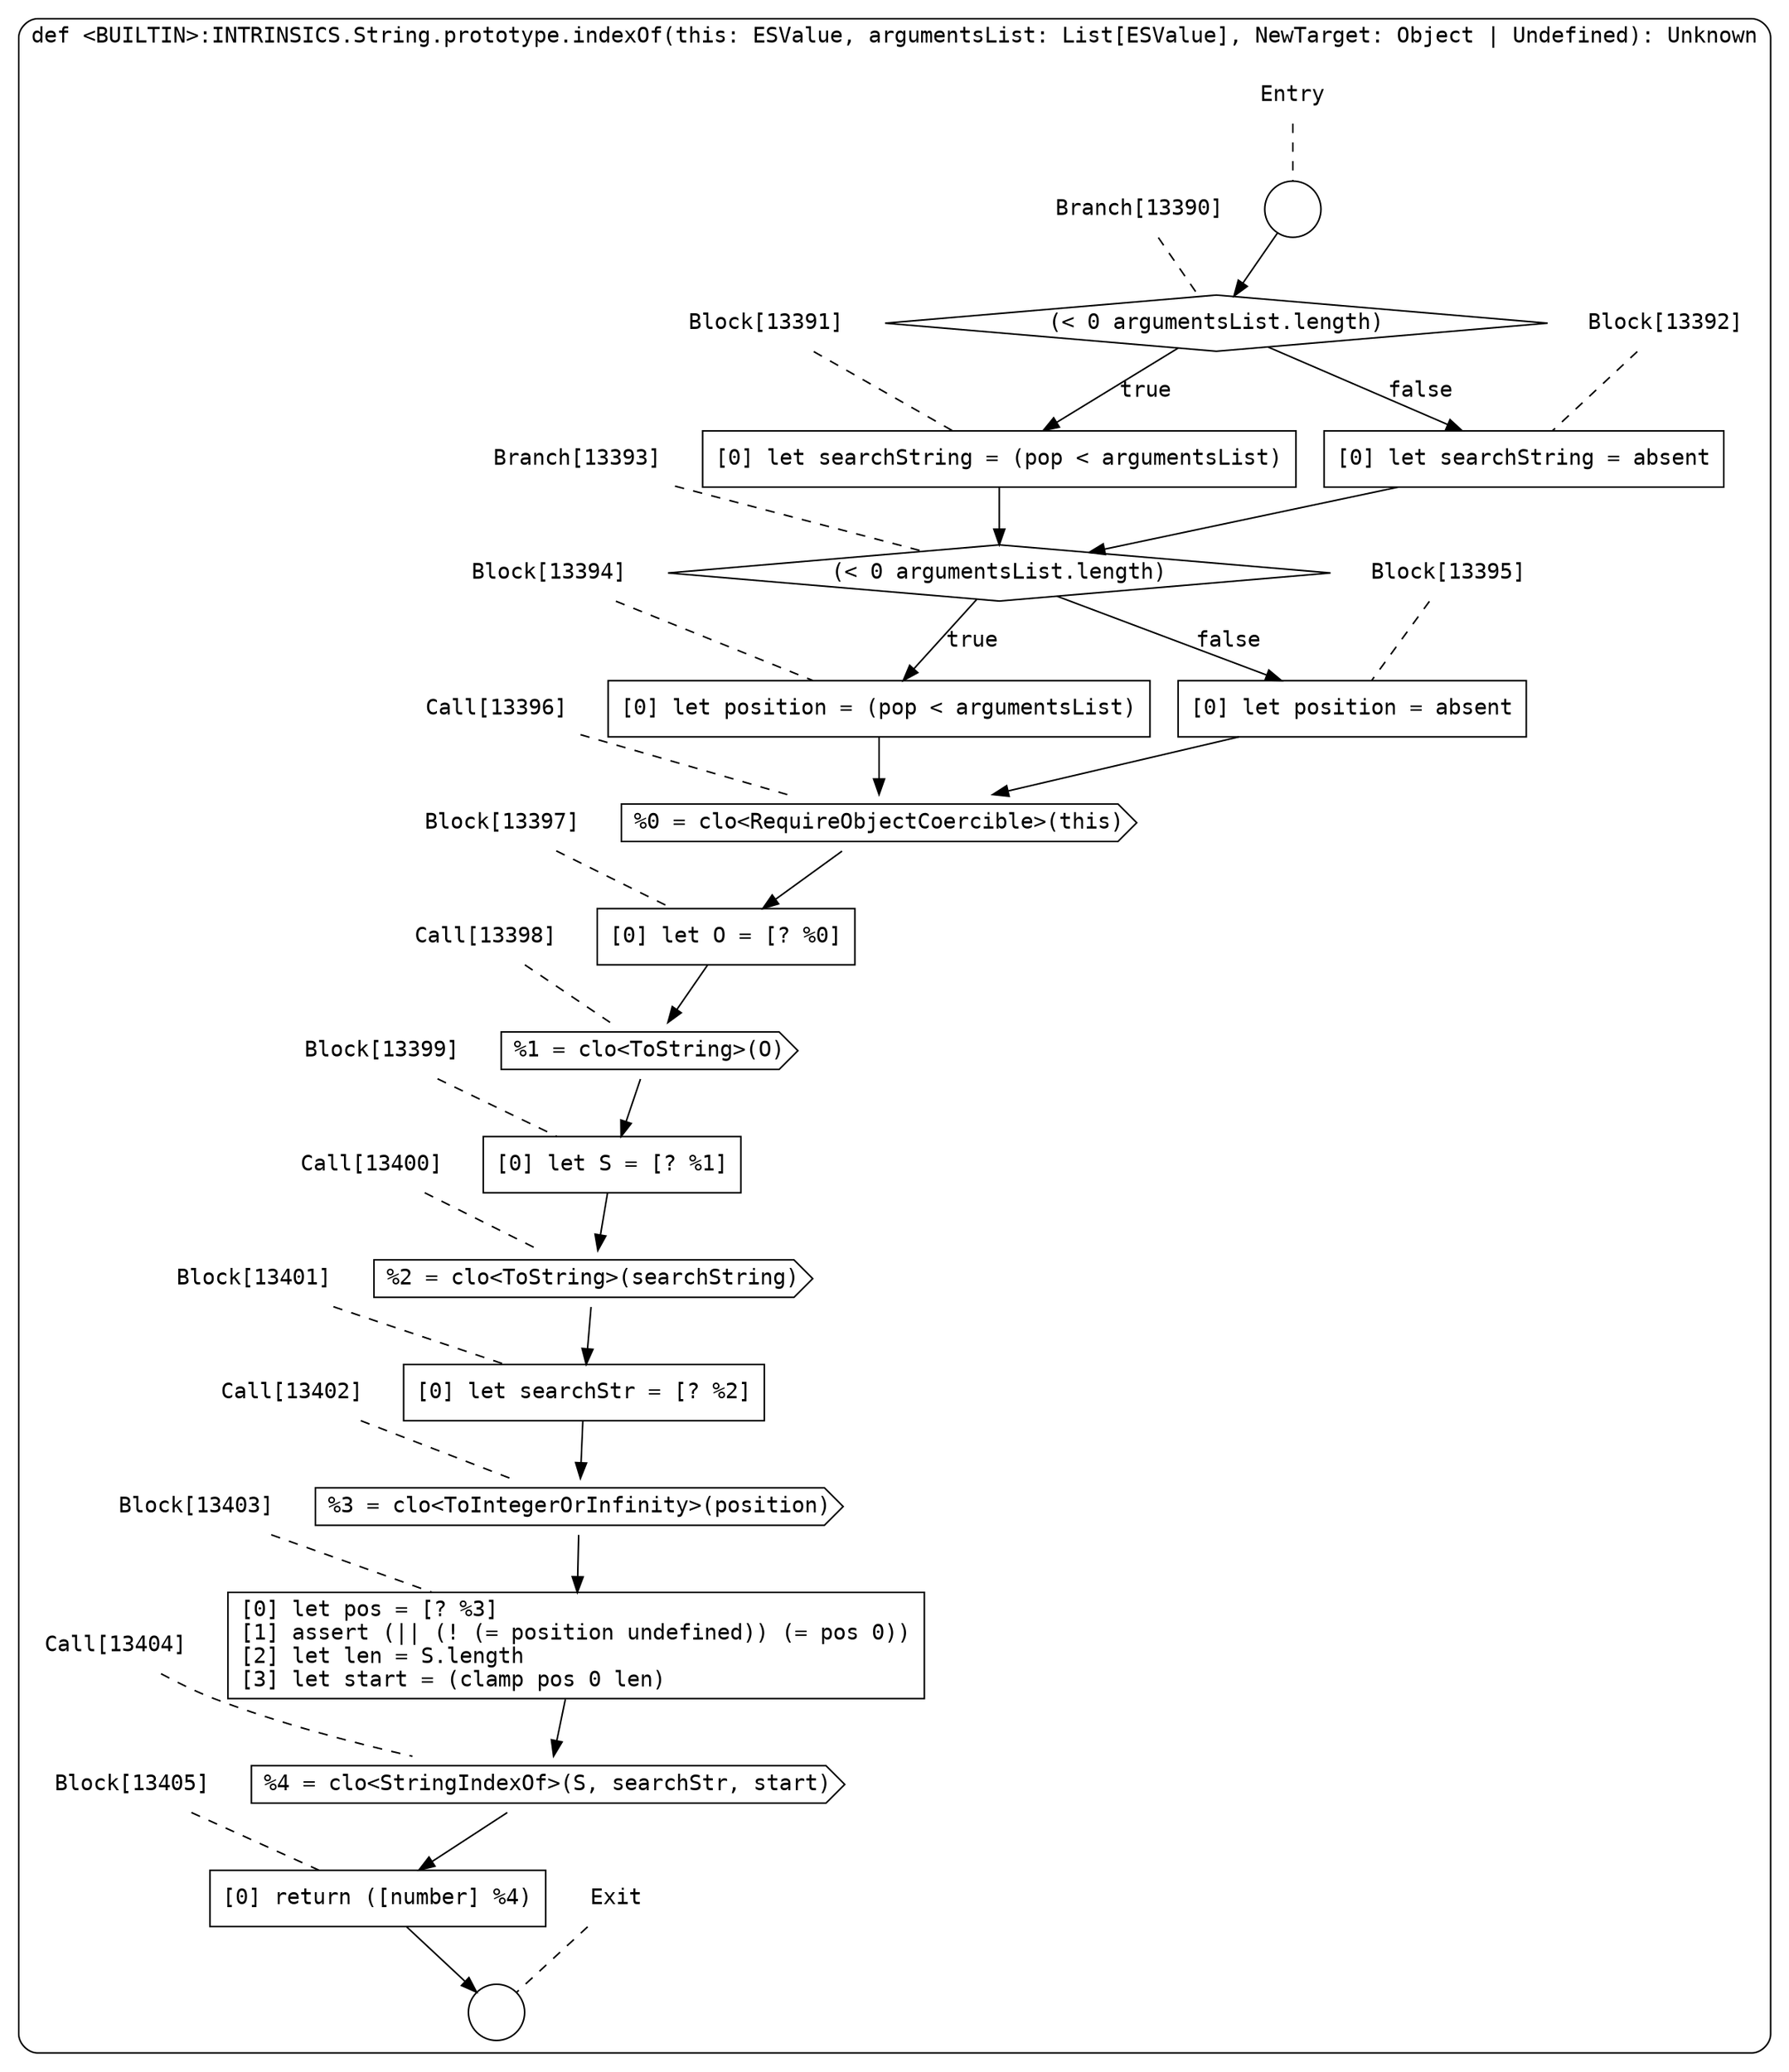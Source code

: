 digraph {
  graph [fontname = "Consolas"]
  node [fontname = "Consolas"]
  edge [fontname = "Consolas"]
  subgraph cluster2175 {
    label = "def <BUILTIN>:INTRINSICS.String.prototype.indexOf(this: ESValue, argumentsList: List[ESValue], NewTarget: Object | Undefined): Unknown"
    style = rounded
    cluster2175_entry_name [shape=none, label=<<font color="black">Entry</font>>]
    cluster2175_entry_name -> cluster2175_entry [arrowhead=none, color="black", style=dashed]
    cluster2175_entry [shape=circle label=" " color="black" fillcolor="white" style=filled]
    cluster2175_entry -> node13390 [color="black"]
    cluster2175_exit_name [shape=none, label=<<font color="black">Exit</font>>]
    cluster2175_exit_name -> cluster2175_exit [arrowhead=none, color="black", style=dashed]
    cluster2175_exit [shape=circle label=" " color="black" fillcolor="white" style=filled]
    node13390_name [shape=none, label=<<font color="black">Branch[13390]</font>>]
    node13390_name -> node13390 [arrowhead=none, color="black", style=dashed]
    node13390 [shape=diamond, label=<<font color="black">(&lt; 0 argumentsList.length)</font>> color="black" fillcolor="white", style=filled]
    node13390 -> node13391 [label=<<font color="black">true</font>> color="black"]
    node13390 -> node13392 [label=<<font color="black">false</font>> color="black"]
    node13391_name [shape=none, label=<<font color="black">Block[13391]</font>>]
    node13391_name -> node13391 [arrowhead=none, color="black", style=dashed]
    node13391 [shape=box, label=<<font color="black">[0] let searchString = (pop &lt; argumentsList)<BR ALIGN="LEFT"/></font>> color="black" fillcolor="white", style=filled]
    node13391 -> node13393 [color="black"]
    node13392_name [shape=none, label=<<font color="black">Block[13392]</font>>]
    node13392_name -> node13392 [arrowhead=none, color="black", style=dashed]
    node13392 [shape=box, label=<<font color="black">[0] let searchString = absent<BR ALIGN="LEFT"/></font>> color="black" fillcolor="white", style=filled]
    node13392 -> node13393 [color="black"]
    node13393_name [shape=none, label=<<font color="black">Branch[13393]</font>>]
    node13393_name -> node13393 [arrowhead=none, color="black", style=dashed]
    node13393 [shape=diamond, label=<<font color="black">(&lt; 0 argumentsList.length)</font>> color="black" fillcolor="white", style=filled]
    node13393 -> node13394 [label=<<font color="black">true</font>> color="black"]
    node13393 -> node13395 [label=<<font color="black">false</font>> color="black"]
    node13394_name [shape=none, label=<<font color="black">Block[13394]</font>>]
    node13394_name -> node13394 [arrowhead=none, color="black", style=dashed]
    node13394 [shape=box, label=<<font color="black">[0] let position = (pop &lt; argumentsList)<BR ALIGN="LEFT"/></font>> color="black" fillcolor="white", style=filled]
    node13394 -> node13396 [color="black"]
    node13395_name [shape=none, label=<<font color="black">Block[13395]</font>>]
    node13395_name -> node13395 [arrowhead=none, color="black", style=dashed]
    node13395 [shape=box, label=<<font color="black">[0] let position = absent<BR ALIGN="LEFT"/></font>> color="black" fillcolor="white", style=filled]
    node13395 -> node13396 [color="black"]
    node13396_name [shape=none, label=<<font color="black">Call[13396]</font>>]
    node13396_name -> node13396 [arrowhead=none, color="black", style=dashed]
    node13396 [shape=cds, label=<<font color="black">%0 = clo&lt;RequireObjectCoercible&gt;(this)</font>> color="black" fillcolor="white", style=filled]
    node13396 -> node13397 [color="black"]
    node13397_name [shape=none, label=<<font color="black">Block[13397]</font>>]
    node13397_name -> node13397 [arrowhead=none, color="black", style=dashed]
    node13397 [shape=box, label=<<font color="black">[0] let O = [? %0]<BR ALIGN="LEFT"/></font>> color="black" fillcolor="white", style=filled]
    node13397 -> node13398 [color="black"]
    node13398_name [shape=none, label=<<font color="black">Call[13398]</font>>]
    node13398_name -> node13398 [arrowhead=none, color="black", style=dashed]
    node13398 [shape=cds, label=<<font color="black">%1 = clo&lt;ToString&gt;(O)</font>> color="black" fillcolor="white", style=filled]
    node13398 -> node13399 [color="black"]
    node13399_name [shape=none, label=<<font color="black">Block[13399]</font>>]
    node13399_name -> node13399 [arrowhead=none, color="black", style=dashed]
    node13399 [shape=box, label=<<font color="black">[0] let S = [? %1]<BR ALIGN="LEFT"/></font>> color="black" fillcolor="white", style=filled]
    node13399 -> node13400 [color="black"]
    node13400_name [shape=none, label=<<font color="black">Call[13400]</font>>]
    node13400_name -> node13400 [arrowhead=none, color="black", style=dashed]
    node13400 [shape=cds, label=<<font color="black">%2 = clo&lt;ToString&gt;(searchString)</font>> color="black" fillcolor="white", style=filled]
    node13400 -> node13401 [color="black"]
    node13401_name [shape=none, label=<<font color="black">Block[13401]</font>>]
    node13401_name -> node13401 [arrowhead=none, color="black", style=dashed]
    node13401 [shape=box, label=<<font color="black">[0] let searchStr = [? %2]<BR ALIGN="LEFT"/></font>> color="black" fillcolor="white", style=filled]
    node13401 -> node13402 [color="black"]
    node13402_name [shape=none, label=<<font color="black">Call[13402]</font>>]
    node13402_name -> node13402 [arrowhead=none, color="black", style=dashed]
    node13402 [shape=cds, label=<<font color="black">%3 = clo&lt;ToIntegerOrInfinity&gt;(position)</font>> color="black" fillcolor="white", style=filled]
    node13402 -> node13403 [color="black"]
    node13403_name [shape=none, label=<<font color="black">Block[13403]</font>>]
    node13403_name -> node13403 [arrowhead=none, color="black", style=dashed]
    node13403 [shape=box, label=<<font color="black">[0] let pos = [? %3]<BR ALIGN="LEFT"/>[1] assert (|| (! (= position undefined)) (= pos 0))<BR ALIGN="LEFT"/>[2] let len = S.length<BR ALIGN="LEFT"/>[3] let start = (clamp pos 0 len)<BR ALIGN="LEFT"/></font>> color="black" fillcolor="white", style=filled]
    node13403 -> node13404 [color="black"]
    node13404_name [shape=none, label=<<font color="black">Call[13404]</font>>]
    node13404_name -> node13404 [arrowhead=none, color="black", style=dashed]
    node13404 [shape=cds, label=<<font color="black">%4 = clo&lt;StringIndexOf&gt;(S, searchStr, start)</font>> color="black" fillcolor="white", style=filled]
    node13404 -> node13405 [color="black"]
    node13405_name [shape=none, label=<<font color="black">Block[13405]</font>>]
    node13405_name -> node13405 [arrowhead=none, color="black", style=dashed]
    node13405 [shape=box, label=<<font color="black">[0] return ([number] %4)<BR ALIGN="LEFT"/></font>> color="black" fillcolor="white", style=filled]
    node13405 -> cluster2175_exit [color="black"]
  }
}
